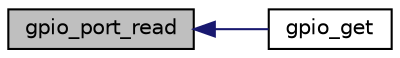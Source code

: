 digraph "gpio_port_read"
{
  edge [fontname="Helvetica",fontsize="10",labelfontname="Helvetica",labelfontsize="10"];
  node [fontname="Helvetica",fontsize="10",shape=record];
  rankdir="LR";
  Node1 [label="gpio_port_read",height=0.2,width=0.4,color="black", fillcolor="grey75", style="filled", fontcolor="black"];
  Node1 -> Node2 [dir="back",color="midnightblue",fontsize="10",style="solid",fontname="Helvetica"];
  Node2 [label="gpio_get",height=0.2,width=0.4,color="black", fillcolor="white", style="filled",URL="$group__gpio__file.html#ga5fee90e8e5af7de567890ffae5ed50c8",tooltip="Read a Group of Pins. "];
}

